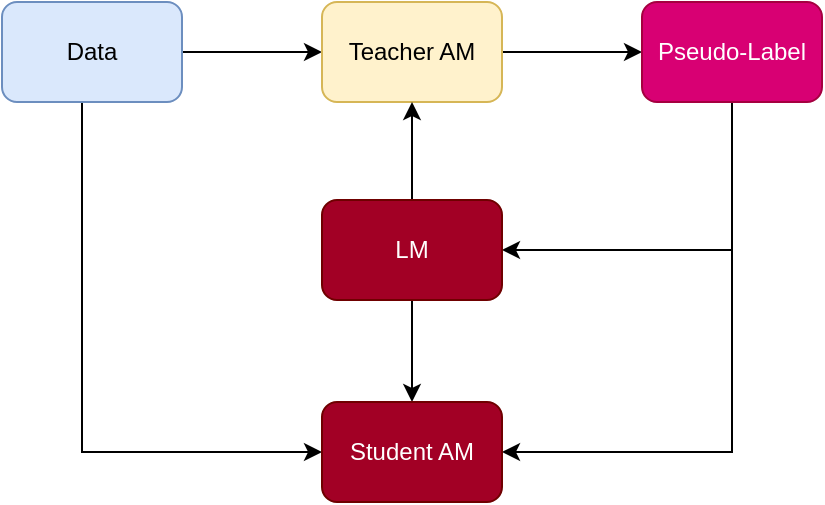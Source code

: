 <mxfile version="21.6.6" type="github">
  <diagram name="第 1 页" id="r0EgdoSPdt6xpyO0BZJ7">
    <mxGraphModel dx="954" dy="616" grid="1" gridSize="10" guides="1" tooltips="1" connect="1" arrows="1" fold="1" page="1" pageScale="1" pageWidth="1169" pageHeight="827" math="0" shadow="0">
      <root>
        <mxCell id="0" />
        <mxCell id="1" parent="0" />
        <mxCell id="nsCcyaTep8yyENhaGf3R-6" style="edgeStyle=orthogonalEdgeStyle;rounded=0;orthogonalLoop=1;jettySize=auto;html=1;entryX=0;entryY=0.5;entryDx=0;entryDy=0;" edge="1" parent="1" source="nsCcyaTep8yyENhaGf3R-1" target="nsCcyaTep8yyENhaGf3R-2">
          <mxGeometry relative="1" as="geometry" />
        </mxCell>
        <mxCell id="nsCcyaTep8yyENhaGf3R-13" style="edgeStyle=orthogonalEdgeStyle;rounded=0;orthogonalLoop=1;jettySize=auto;html=1;entryX=0;entryY=0.5;entryDx=0;entryDy=0;" edge="1" parent="1" source="nsCcyaTep8yyENhaGf3R-1" target="nsCcyaTep8yyENhaGf3R-5">
          <mxGeometry relative="1" as="geometry">
            <Array as="points">
              <mxPoint x="470" y="515" />
            </Array>
          </mxGeometry>
        </mxCell>
        <mxCell id="nsCcyaTep8yyENhaGf3R-1" value="Data" style="rounded=1;whiteSpace=wrap;html=1;fillColor=#dae8fc;strokeColor=#6c8ebf;" vertex="1" parent="1">
          <mxGeometry x="430" y="290" width="90" height="50" as="geometry" />
        </mxCell>
        <mxCell id="nsCcyaTep8yyENhaGf3R-7" style="edgeStyle=orthogonalEdgeStyle;rounded=0;orthogonalLoop=1;jettySize=auto;html=1;entryX=0;entryY=0.5;entryDx=0;entryDy=0;" edge="1" parent="1" source="nsCcyaTep8yyENhaGf3R-2" target="nsCcyaTep8yyENhaGf3R-3">
          <mxGeometry relative="1" as="geometry" />
        </mxCell>
        <mxCell id="nsCcyaTep8yyENhaGf3R-2" value="Teacher AM" style="rounded=1;whiteSpace=wrap;html=1;fillColor=#fff2cc;strokeColor=#d6b656;" vertex="1" parent="1">
          <mxGeometry x="590" y="290" width="90" height="50" as="geometry" />
        </mxCell>
        <mxCell id="nsCcyaTep8yyENhaGf3R-8" style="edgeStyle=orthogonalEdgeStyle;rounded=0;orthogonalLoop=1;jettySize=auto;html=1;entryX=1;entryY=0.5;entryDx=0;entryDy=0;" edge="1" parent="1" source="nsCcyaTep8yyENhaGf3R-3" target="nsCcyaTep8yyENhaGf3R-5">
          <mxGeometry relative="1" as="geometry">
            <Array as="points">
              <mxPoint x="795" y="515" />
            </Array>
          </mxGeometry>
        </mxCell>
        <mxCell id="nsCcyaTep8yyENhaGf3R-3" value="Pseudo-Label" style="rounded=1;whiteSpace=wrap;html=1;fillColor=#d80073;strokeColor=#A50040;fontColor=#ffffff;" vertex="1" parent="1">
          <mxGeometry x="750" y="290" width="90" height="50" as="geometry" />
        </mxCell>
        <mxCell id="nsCcyaTep8yyENhaGf3R-10" style="edgeStyle=orthogonalEdgeStyle;rounded=0;orthogonalLoop=1;jettySize=auto;html=1;endArrow=none;endFill=0;startArrow=classic;startFill=1;exitX=1;exitY=0.5;exitDx=0;exitDy=0;" edge="1" parent="1" source="nsCcyaTep8yyENhaGf3R-4">
          <mxGeometry relative="1" as="geometry">
            <mxPoint x="795" y="414" as="targetPoint" />
            <mxPoint x="685" y="414" as="sourcePoint" />
          </mxGeometry>
        </mxCell>
        <mxCell id="nsCcyaTep8yyENhaGf3R-11" style="edgeStyle=orthogonalEdgeStyle;rounded=0;orthogonalLoop=1;jettySize=auto;html=1;exitX=0.5;exitY=0;exitDx=0;exitDy=0;entryX=0.5;entryY=1;entryDx=0;entryDy=0;" edge="1" parent="1" source="nsCcyaTep8yyENhaGf3R-4" target="nsCcyaTep8yyENhaGf3R-2">
          <mxGeometry relative="1" as="geometry" />
        </mxCell>
        <mxCell id="nsCcyaTep8yyENhaGf3R-12" style="edgeStyle=orthogonalEdgeStyle;rounded=0;orthogonalLoop=1;jettySize=auto;html=1;exitX=0.5;exitY=1;exitDx=0;exitDy=0;entryX=0.5;entryY=0;entryDx=0;entryDy=0;" edge="1" parent="1" source="nsCcyaTep8yyENhaGf3R-4" target="nsCcyaTep8yyENhaGf3R-5">
          <mxGeometry relative="1" as="geometry" />
        </mxCell>
        <mxCell id="nsCcyaTep8yyENhaGf3R-4" value="LM" style="rounded=1;whiteSpace=wrap;html=1;fillColor=#a20025;strokeColor=#6F0000;fontColor=#ffffff;" vertex="1" parent="1">
          <mxGeometry x="590" y="389" width="90" height="50" as="geometry" />
        </mxCell>
        <mxCell id="nsCcyaTep8yyENhaGf3R-5" value="Student AM" style="rounded=1;whiteSpace=wrap;html=1;fillColor=#a20025;strokeColor=#6F0000;fontColor=#ffffff;" vertex="1" parent="1">
          <mxGeometry x="590" y="490" width="90" height="50" as="geometry" />
        </mxCell>
      </root>
    </mxGraphModel>
  </diagram>
</mxfile>
